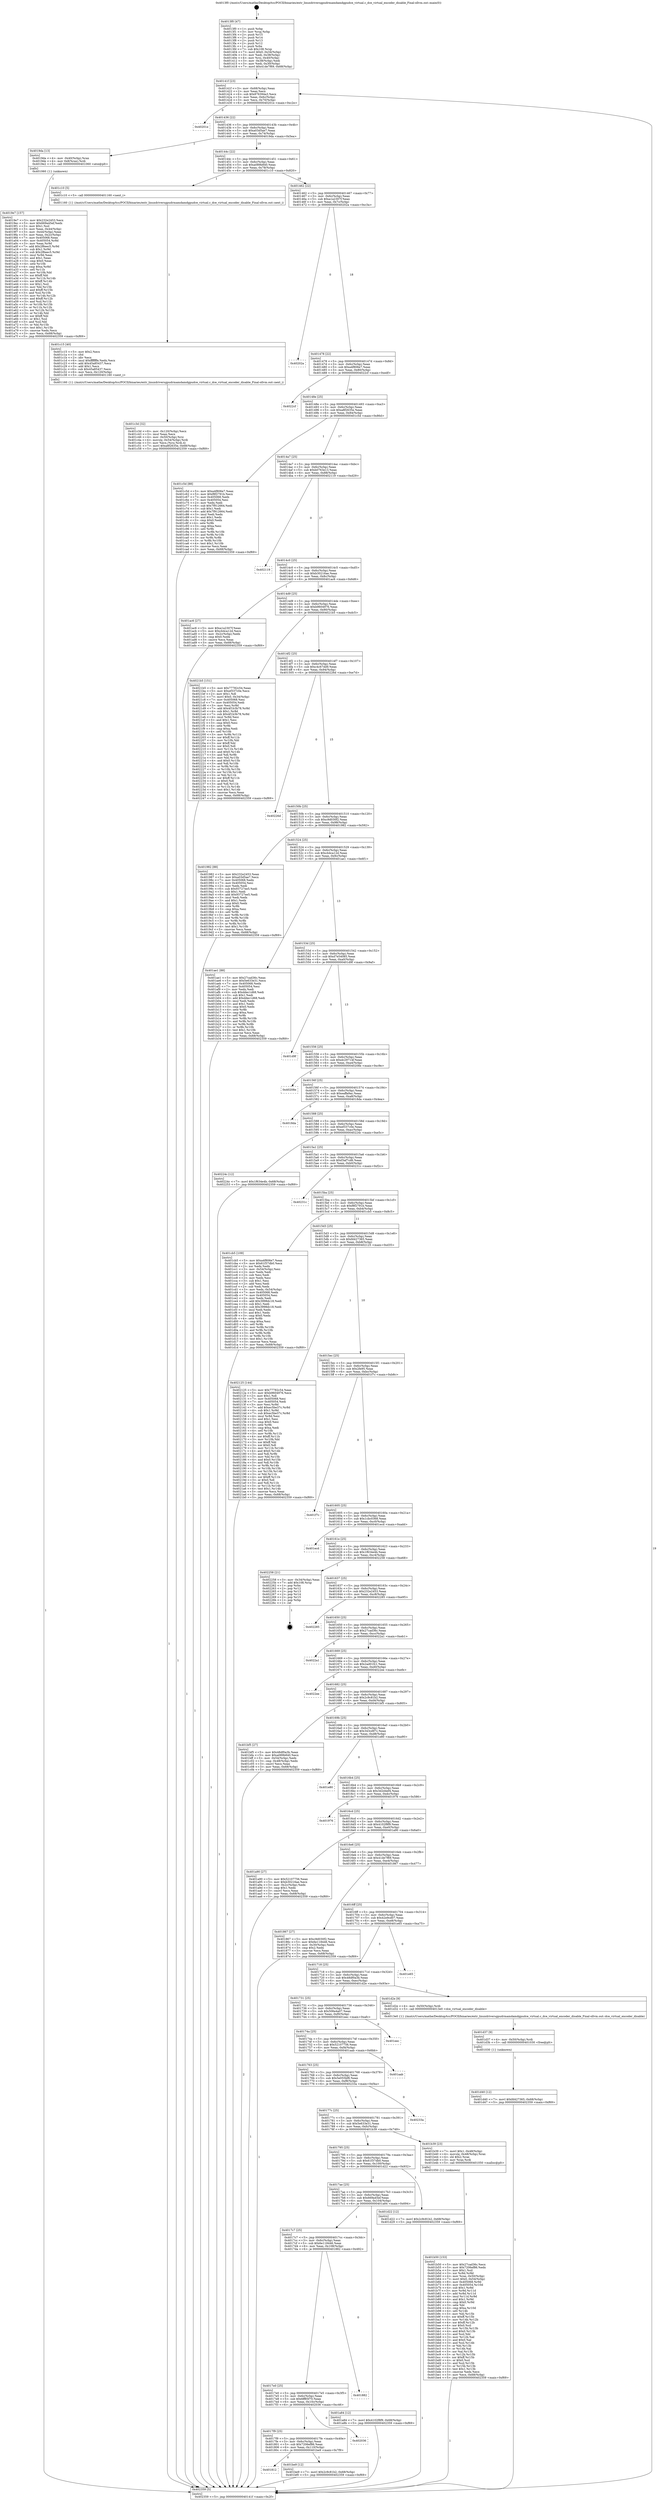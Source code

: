 digraph "0x4013f0" {
  label = "0x4013f0 (/mnt/c/Users/mathe/Desktop/tcc/POCII/binaries/extr_linuxdriversgpudrmamdamdgpudce_virtual.c_dce_virtual_encoder_disable_Final-ollvm.out::main(0))"
  labelloc = "t"
  node[shape=record]

  Entry [label="",width=0.3,height=0.3,shape=circle,fillcolor=black,style=filled]
  "0x40141f" [label="{
     0x40141f [23]\l
     | [instrs]\l
     &nbsp;&nbsp;0x40141f \<+3\>: mov -0x68(%rbp),%eax\l
     &nbsp;&nbsp;0x401422 \<+2\>: mov %eax,%ecx\l
     &nbsp;&nbsp;0x401424 \<+6\>: sub $0x876394a3,%ecx\l
     &nbsp;&nbsp;0x40142a \<+3\>: mov %eax,-0x6c(%rbp)\l
     &nbsp;&nbsp;0x40142d \<+3\>: mov %ecx,-0x70(%rbp)\l
     &nbsp;&nbsp;0x401430 \<+6\>: je 000000000040201e \<main+0xc2e\>\l
  }"]
  "0x40201e" [label="{
     0x40201e\l
  }", style=dashed]
  "0x401436" [label="{
     0x401436 [22]\l
     | [instrs]\l
     &nbsp;&nbsp;0x401436 \<+5\>: jmp 000000000040143b \<main+0x4b\>\l
     &nbsp;&nbsp;0x40143b \<+3\>: mov -0x6c(%rbp),%eax\l
     &nbsp;&nbsp;0x40143e \<+5\>: sub $0xa03d5ae7,%eax\l
     &nbsp;&nbsp;0x401443 \<+3\>: mov %eax,-0x74(%rbp)\l
     &nbsp;&nbsp;0x401446 \<+6\>: je 00000000004019da \<main+0x5ea\>\l
  }"]
  Exit [label="",width=0.3,height=0.3,shape=circle,fillcolor=black,style=filled,peripheries=2]
  "0x4019da" [label="{
     0x4019da [13]\l
     | [instrs]\l
     &nbsp;&nbsp;0x4019da \<+4\>: mov -0x40(%rbp),%rax\l
     &nbsp;&nbsp;0x4019de \<+4\>: mov 0x8(%rax),%rdi\l
     &nbsp;&nbsp;0x4019e2 \<+5\>: call 0000000000401060 \<atoi@plt\>\l
     | [calls]\l
     &nbsp;&nbsp;0x401060 \{1\} (unknown)\l
  }"]
  "0x40144c" [label="{
     0x40144c [22]\l
     | [instrs]\l
     &nbsp;&nbsp;0x40144c \<+5\>: jmp 0000000000401451 \<main+0x61\>\l
     &nbsp;&nbsp;0x401451 \<+3\>: mov -0x6c(%rbp),%eax\l
     &nbsp;&nbsp;0x401454 \<+5\>: sub $0xa089b840,%eax\l
     &nbsp;&nbsp;0x401459 \<+3\>: mov %eax,-0x78(%rbp)\l
     &nbsp;&nbsp;0x40145c \<+6\>: je 0000000000401c10 \<main+0x820\>\l
  }"]
  "0x401d40" [label="{
     0x401d40 [12]\l
     | [instrs]\l
     &nbsp;&nbsp;0x401d40 \<+7\>: movl $0xfd427365,-0x68(%rbp)\l
     &nbsp;&nbsp;0x401d47 \<+5\>: jmp 0000000000402359 \<main+0xf69\>\l
  }"]
  "0x401c10" [label="{
     0x401c10 [5]\l
     | [instrs]\l
     &nbsp;&nbsp;0x401c10 \<+5\>: call 0000000000401160 \<next_i\>\l
     | [calls]\l
     &nbsp;&nbsp;0x401160 \{1\} (/mnt/c/Users/mathe/Desktop/tcc/POCII/binaries/extr_linuxdriversgpudrmamdamdgpudce_virtual.c_dce_virtual_encoder_disable_Final-ollvm.out::next_i)\l
  }"]
  "0x401462" [label="{
     0x401462 [22]\l
     | [instrs]\l
     &nbsp;&nbsp;0x401462 \<+5\>: jmp 0000000000401467 \<main+0x77\>\l
     &nbsp;&nbsp;0x401467 \<+3\>: mov -0x6c(%rbp),%eax\l
     &nbsp;&nbsp;0x40146a \<+5\>: sub $0xa1a2307f,%eax\l
     &nbsp;&nbsp;0x40146f \<+3\>: mov %eax,-0x7c(%rbp)\l
     &nbsp;&nbsp;0x401472 \<+6\>: je 000000000040202a \<main+0xc3a\>\l
  }"]
  "0x401d37" [label="{
     0x401d37 [9]\l
     | [instrs]\l
     &nbsp;&nbsp;0x401d37 \<+4\>: mov -0x50(%rbp),%rdi\l
     &nbsp;&nbsp;0x401d3b \<+5\>: call 0000000000401030 \<free@plt\>\l
     | [calls]\l
     &nbsp;&nbsp;0x401030 \{1\} (unknown)\l
  }"]
  "0x40202a" [label="{
     0x40202a\l
  }", style=dashed]
  "0x401478" [label="{
     0x401478 [22]\l
     | [instrs]\l
     &nbsp;&nbsp;0x401478 \<+5\>: jmp 000000000040147d \<main+0x8d\>\l
     &nbsp;&nbsp;0x40147d \<+3\>: mov -0x6c(%rbp),%eax\l
     &nbsp;&nbsp;0x401480 \<+5\>: sub $0xa4f806e7,%eax\l
     &nbsp;&nbsp;0x401485 \<+3\>: mov %eax,-0x80(%rbp)\l
     &nbsp;&nbsp;0x401488 \<+6\>: je 00000000004022cf \<main+0xedf\>\l
  }"]
  "0x401c3d" [label="{
     0x401c3d [32]\l
     | [instrs]\l
     &nbsp;&nbsp;0x401c3d \<+6\>: mov -0x120(%rbp),%ecx\l
     &nbsp;&nbsp;0x401c43 \<+3\>: imul %eax,%ecx\l
     &nbsp;&nbsp;0x401c46 \<+4\>: mov -0x50(%rbp),%rsi\l
     &nbsp;&nbsp;0x401c4a \<+4\>: movslq -0x54(%rbp),%rdi\l
     &nbsp;&nbsp;0x401c4e \<+3\>: mov %ecx,(%rsi,%rdi,4)\l
     &nbsp;&nbsp;0x401c51 \<+7\>: movl $0xa8f2635e,-0x68(%rbp)\l
     &nbsp;&nbsp;0x401c58 \<+5\>: jmp 0000000000402359 \<main+0xf69\>\l
  }"]
  "0x4022cf" [label="{
     0x4022cf\l
  }", style=dashed]
  "0x40148e" [label="{
     0x40148e [25]\l
     | [instrs]\l
     &nbsp;&nbsp;0x40148e \<+5\>: jmp 0000000000401493 \<main+0xa3\>\l
     &nbsp;&nbsp;0x401493 \<+3\>: mov -0x6c(%rbp),%eax\l
     &nbsp;&nbsp;0x401496 \<+5\>: sub $0xa8f2635e,%eax\l
     &nbsp;&nbsp;0x40149b \<+6\>: mov %eax,-0x84(%rbp)\l
     &nbsp;&nbsp;0x4014a1 \<+6\>: je 0000000000401c5d \<main+0x86d\>\l
  }"]
  "0x401c15" [label="{
     0x401c15 [40]\l
     | [instrs]\l
     &nbsp;&nbsp;0x401c15 \<+5\>: mov $0x2,%ecx\l
     &nbsp;&nbsp;0x401c1a \<+1\>: cltd\l
     &nbsp;&nbsp;0x401c1b \<+2\>: idiv %ecx\l
     &nbsp;&nbsp;0x401c1d \<+6\>: imul $0xfffffffe,%edx,%ecx\l
     &nbsp;&nbsp;0x401c23 \<+6\>: add $0x45a85437,%ecx\l
     &nbsp;&nbsp;0x401c29 \<+3\>: add $0x1,%ecx\l
     &nbsp;&nbsp;0x401c2c \<+6\>: sub $0x45a85437,%ecx\l
     &nbsp;&nbsp;0x401c32 \<+6\>: mov %ecx,-0x120(%rbp)\l
     &nbsp;&nbsp;0x401c38 \<+5\>: call 0000000000401160 \<next_i\>\l
     | [calls]\l
     &nbsp;&nbsp;0x401160 \{1\} (/mnt/c/Users/mathe/Desktop/tcc/POCII/binaries/extr_linuxdriversgpudrmamdamdgpudce_virtual.c_dce_virtual_encoder_disable_Final-ollvm.out::next_i)\l
  }"]
  "0x401c5d" [label="{
     0x401c5d [88]\l
     | [instrs]\l
     &nbsp;&nbsp;0x401c5d \<+5\>: mov $0xa4f806e7,%eax\l
     &nbsp;&nbsp;0x401c62 \<+5\>: mov $0xf8f2791b,%ecx\l
     &nbsp;&nbsp;0x401c67 \<+7\>: mov 0x405068,%edx\l
     &nbsp;&nbsp;0x401c6e \<+7\>: mov 0x405054,%esi\l
     &nbsp;&nbsp;0x401c75 \<+2\>: mov %edx,%edi\l
     &nbsp;&nbsp;0x401c77 \<+6\>: sub $0x7f912664,%edi\l
     &nbsp;&nbsp;0x401c7d \<+3\>: sub $0x1,%edi\l
     &nbsp;&nbsp;0x401c80 \<+6\>: add $0x7f912664,%edi\l
     &nbsp;&nbsp;0x401c86 \<+3\>: imul %edi,%edx\l
     &nbsp;&nbsp;0x401c89 \<+3\>: and $0x1,%edx\l
     &nbsp;&nbsp;0x401c8c \<+3\>: cmp $0x0,%edx\l
     &nbsp;&nbsp;0x401c8f \<+4\>: sete %r8b\l
     &nbsp;&nbsp;0x401c93 \<+3\>: cmp $0xa,%esi\l
     &nbsp;&nbsp;0x401c96 \<+4\>: setl %r9b\l
     &nbsp;&nbsp;0x401c9a \<+3\>: mov %r8b,%r10b\l
     &nbsp;&nbsp;0x401c9d \<+3\>: and %r9b,%r10b\l
     &nbsp;&nbsp;0x401ca0 \<+3\>: xor %r9b,%r8b\l
     &nbsp;&nbsp;0x401ca3 \<+3\>: or %r8b,%r10b\l
     &nbsp;&nbsp;0x401ca6 \<+4\>: test $0x1,%r10b\l
     &nbsp;&nbsp;0x401caa \<+3\>: cmovne %ecx,%eax\l
     &nbsp;&nbsp;0x401cad \<+3\>: mov %eax,-0x68(%rbp)\l
     &nbsp;&nbsp;0x401cb0 \<+5\>: jmp 0000000000402359 \<main+0xf69\>\l
  }"]
  "0x4014a7" [label="{
     0x4014a7 [25]\l
     | [instrs]\l
     &nbsp;&nbsp;0x4014a7 \<+5\>: jmp 00000000004014ac \<main+0xbc\>\l
     &nbsp;&nbsp;0x4014ac \<+3\>: mov -0x6c(%rbp),%eax\l
     &nbsp;&nbsp;0x4014af \<+5\>: sub $0xb0763e13,%eax\l
     &nbsp;&nbsp;0x4014b4 \<+6\>: mov %eax,-0x88(%rbp)\l
     &nbsp;&nbsp;0x4014ba \<+6\>: je 0000000000402119 \<main+0xd29\>\l
  }"]
  "0x401812" [label="{
     0x401812\l
  }", style=dashed]
  "0x402119" [label="{
     0x402119\l
  }", style=dashed]
  "0x4014c0" [label="{
     0x4014c0 [25]\l
     | [instrs]\l
     &nbsp;&nbsp;0x4014c0 \<+5\>: jmp 00000000004014c5 \<main+0xd5\>\l
     &nbsp;&nbsp;0x4014c5 \<+3\>: mov -0x6c(%rbp),%eax\l
     &nbsp;&nbsp;0x4014c8 \<+5\>: sub $0xb30216ae,%eax\l
     &nbsp;&nbsp;0x4014cd \<+6\>: mov %eax,-0x8c(%rbp)\l
     &nbsp;&nbsp;0x4014d3 \<+6\>: je 0000000000401ac6 \<main+0x6d6\>\l
  }"]
  "0x401be9" [label="{
     0x401be9 [12]\l
     | [instrs]\l
     &nbsp;&nbsp;0x401be9 \<+7\>: movl $0x2c9c81b2,-0x68(%rbp)\l
     &nbsp;&nbsp;0x401bf0 \<+5\>: jmp 0000000000402359 \<main+0xf69\>\l
  }"]
  "0x401ac6" [label="{
     0x401ac6 [27]\l
     | [instrs]\l
     &nbsp;&nbsp;0x401ac6 \<+5\>: mov $0xa1a2307f,%eax\l
     &nbsp;&nbsp;0x401acb \<+5\>: mov $0xcb4ca12d,%ecx\l
     &nbsp;&nbsp;0x401ad0 \<+3\>: mov -0x2c(%rbp),%edx\l
     &nbsp;&nbsp;0x401ad3 \<+3\>: cmp $0x0,%edx\l
     &nbsp;&nbsp;0x401ad6 \<+3\>: cmove %ecx,%eax\l
     &nbsp;&nbsp;0x401ad9 \<+3\>: mov %eax,-0x68(%rbp)\l
     &nbsp;&nbsp;0x401adc \<+5\>: jmp 0000000000402359 \<main+0xf69\>\l
  }"]
  "0x4014d9" [label="{
     0x4014d9 [25]\l
     | [instrs]\l
     &nbsp;&nbsp;0x4014d9 \<+5\>: jmp 00000000004014de \<main+0xee\>\l
     &nbsp;&nbsp;0x4014de \<+3\>: mov -0x6c(%rbp),%eax\l
     &nbsp;&nbsp;0x4014e1 \<+5\>: sub $0xb9604976,%eax\l
     &nbsp;&nbsp;0x4014e6 \<+6\>: mov %eax,-0x90(%rbp)\l
     &nbsp;&nbsp;0x4014ec \<+6\>: je 00000000004021b5 \<main+0xdc5\>\l
  }"]
  "0x4017f9" [label="{
     0x4017f9 [25]\l
     | [instrs]\l
     &nbsp;&nbsp;0x4017f9 \<+5\>: jmp 00000000004017fe \<main+0x40e\>\l
     &nbsp;&nbsp;0x4017fe \<+3\>: mov -0x6c(%rbp),%eax\l
     &nbsp;&nbsp;0x401801 \<+5\>: sub $0x7206ef86,%eax\l
     &nbsp;&nbsp;0x401806 \<+6\>: mov %eax,-0x110(%rbp)\l
     &nbsp;&nbsp;0x40180c \<+6\>: je 0000000000401be9 \<main+0x7f9\>\l
  }"]
  "0x4021b5" [label="{
     0x4021b5 [151]\l
     | [instrs]\l
     &nbsp;&nbsp;0x4021b5 \<+5\>: mov $0x77782c54,%eax\l
     &nbsp;&nbsp;0x4021ba \<+5\>: mov $0xef337c0e,%ecx\l
     &nbsp;&nbsp;0x4021bf \<+2\>: mov $0x1,%dl\l
     &nbsp;&nbsp;0x4021c1 \<+7\>: movl $0x0,-0x34(%rbp)\l
     &nbsp;&nbsp;0x4021c8 \<+7\>: mov 0x405068,%esi\l
     &nbsp;&nbsp;0x4021cf \<+7\>: mov 0x405054,%edi\l
     &nbsp;&nbsp;0x4021d6 \<+3\>: mov %esi,%r8d\l
     &nbsp;&nbsp;0x4021d9 \<+7\>: add $0x4f1b3b78,%r8d\l
     &nbsp;&nbsp;0x4021e0 \<+4\>: sub $0x1,%r8d\l
     &nbsp;&nbsp;0x4021e4 \<+7\>: sub $0x4f1b3b78,%r8d\l
     &nbsp;&nbsp;0x4021eb \<+4\>: imul %r8d,%esi\l
     &nbsp;&nbsp;0x4021ef \<+3\>: and $0x1,%esi\l
     &nbsp;&nbsp;0x4021f2 \<+3\>: cmp $0x0,%esi\l
     &nbsp;&nbsp;0x4021f5 \<+4\>: sete %r9b\l
     &nbsp;&nbsp;0x4021f9 \<+3\>: cmp $0xa,%edi\l
     &nbsp;&nbsp;0x4021fc \<+4\>: setl %r10b\l
     &nbsp;&nbsp;0x402200 \<+3\>: mov %r9b,%r11b\l
     &nbsp;&nbsp;0x402203 \<+4\>: xor $0xff,%r11b\l
     &nbsp;&nbsp;0x402207 \<+3\>: mov %r10b,%bl\l
     &nbsp;&nbsp;0x40220a \<+3\>: xor $0xff,%bl\l
     &nbsp;&nbsp;0x40220d \<+3\>: xor $0x0,%dl\l
     &nbsp;&nbsp;0x402210 \<+3\>: mov %r11b,%r14b\l
     &nbsp;&nbsp;0x402213 \<+4\>: and $0x0,%r14b\l
     &nbsp;&nbsp;0x402217 \<+3\>: and %dl,%r9b\l
     &nbsp;&nbsp;0x40221a \<+3\>: mov %bl,%r15b\l
     &nbsp;&nbsp;0x40221d \<+4\>: and $0x0,%r15b\l
     &nbsp;&nbsp;0x402221 \<+3\>: and %dl,%r10b\l
     &nbsp;&nbsp;0x402224 \<+3\>: or %r9b,%r14b\l
     &nbsp;&nbsp;0x402227 \<+3\>: or %r10b,%r15b\l
     &nbsp;&nbsp;0x40222a \<+3\>: xor %r15b,%r14b\l
     &nbsp;&nbsp;0x40222d \<+3\>: or %bl,%r11b\l
     &nbsp;&nbsp;0x402230 \<+4\>: xor $0xff,%r11b\l
     &nbsp;&nbsp;0x402234 \<+3\>: or $0x0,%dl\l
     &nbsp;&nbsp;0x402237 \<+3\>: and %dl,%r11b\l
     &nbsp;&nbsp;0x40223a \<+3\>: or %r11b,%r14b\l
     &nbsp;&nbsp;0x40223d \<+4\>: test $0x1,%r14b\l
     &nbsp;&nbsp;0x402241 \<+3\>: cmovne %ecx,%eax\l
     &nbsp;&nbsp;0x402244 \<+3\>: mov %eax,-0x68(%rbp)\l
     &nbsp;&nbsp;0x402247 \<+5\>: jmp 0000000000402359 \<main+0xf69\>\l
  }"]
  "0x4014f2" [label="{
     0x4014f2 [25]\l
     | [instrs]\l
     &nbsp;&nbsp;0x4014f2 \<+5\>: jmp 00000000004014f7 \<main+0x107\>\l
     &nbsp;&nbsp;0x4014f7 \<+3\>: mov -0x6c(%rbp),%eax\l
     &nbsp;&nbsp;0x4014fa \<+5\>: sub $0xc4c67dd9,%eax\l
     &nbsp;&nbsp;0x4014ff \<+6\>: mov %eax,-0x94(%rbp)\l
     &nbsp;&nbsp;0x401505 \<+6\>: je 000000000040226d \<main+0xe7d\>\l
  }"]
  "0x402036" [label="{
     0x402036\l
  }", style=dashed]
  "0x40226d" [label="{
     0x40226d\l
  }", style=dashed]
  "0x40150b" [label="{
     0x40150b [25]\l
     | [instrs]\l
     &nbsp;&nbsp;0x40150b \<+5\>: jmp 0000000000401510 \<main+0x120\>\l
     &nbsp;&nbsp;0x401510 \<+3\>: mov -0x6c(%rbp),%eax\l
     &nbsp;&nbsp;0x401513 \<+5\>: sub $0xc9d030f2,%eax\l
     &nbsp;&nbsp;0x401518 \<+6\>: mov %eax,-0x98(%rbp)\l
     &nbsp;&nbsp;0x40151e \<+6\>: je 0000000000401982 \<main+0x592\>\l
  }"]
  "0x4017e0" [label="{
     0x4017e0 [25]\l
     | [instrs]\l
     &nbsp;&nbsp;0x4017e0 \<+5\>: jmp 00000000004017e5 \<main+0x3f5\>\l
     &nbsp;&nbsp;0x4017e5 \<+3\>: mov -0x6c(%rbp),%eax\l
     &nbsp;&nbsp;0x4017e8 \<+5\>: sub $0x6ff85f70,%eax\l
     &nbsp;&nbsp;0x4017ed \<+6\>: mov %eax,-0x10c(%rbp)\l
     &nbsp;&nbsp;0x4017f3 \<+6\>: je 0000000000402036 \<main+0xc46\>\l
  }"]
  "0x401982" [label="{
     0x401982 [88]\l
     | [instrs]\l
     &nbsp;&nbsp;0x401982 \<+5\>: mov $0x232e2453,%eax\l
     &nbsp;&nbsp;0x401987 \<+5\>: mov $0xa03d5ae7,%ecx\l
     &nbsp;&nbsp;0x40198c \<+7\>: mov 0x405068,%edx\l
     &nbsp;&nbsp;0x401993 \<+7\>: mov 0x405054,%esi\l
     &nbsp;&nbsp;0x40199a \<+2\>: mov %edx,%edi\l
     &nbsp;&nbsp;0x40199c \<+6\>: sub $0x93727ee5,%edi\l
     &nbsp;&nbsp;0x4019a2 \<+3\>: sub $0x1,%edi\l
     &nbsp;&nbsp;0x4019a5 \<+6\>: add $0x93727ee5,%edi\l
     &nbsp;&nbsp;0x4019ab \<+3\>: imul %edi,%edx\l
     &nbsp;&nbsp;0x4019ae \<+3\>: and $0x1,%edx\l
     &nbsp;&nbsp;0x4019b1 \<+3\>: cmp $0x0,%edx\l
     &nbsp;&nbsp;0x4019b4 \<+4\>: sete %r8b\l
     &nbsp;&nbsp;0x4019b8 \<+3\>: cmp $0xa,%esi\l
     &nbsp;&nbsp;0x4019bb \<+4\>: setl %r9b\l
     &nbsp;&nbsp;0x4019bf \<+3\>: mov %r8b,%r10b\l
     &nbsp;&nbsp;0x4019c2 \<+3\>: and %r9b,%r10b\l
     &nbsp;&nbsp;0x4019c5 \<+3\>: xor %r9b,%r8b\l
     &nbsp;&nbsp;0x4019c8 \<+3\>: or %r8b,%r10b\l
     &nbsp;&nbsp;0x4019cb \<+4\>: test $0x1,%r10b\l
     &nbsp;&nbsp;0x4019cf \<+3\>: cmovne %ecx,%eax\l
     &nbsp;&nbsp;0x4019d2 \<+3\>: mov %eax,-0x68(%rbp)\l
     &nbsp;&nbsp;0x4019d5 \<+5\>: jmp 0000000000402359 \<main+0xf69\>\l
  }"]
  "0x401524" [label="{
     0x401524 [25]\l
     | [instrs]\l
     &nbsp;&nbsp;0x401524 \<+5\>: jmp 0000000000401529 \<main+0x139\>\l
     &nbsp;&nbsp;0x401529 \<+3\>: mov -0x6c(%rbp),%eax\l
     &nbsp;&nbsp;0x40152c \<+5\>: sub $0xcb4ca12d,%eax\l
     &nbsp;&nbsp;0x401531 \<+6\>: mov %eax,-0x9c(%rbp)\l
     &nbsp;&nbsp;0x401537 \<+6\>: je 0000000000401ae1 \<main+0x6f1\>\l
  }"]
  "0x401882" [label="{
     0x401882\l
  }", style=dashed]
  "0x401ae1" [label="{
     0x401ae1 [88]\l
     | [instrs]\l
     &nbsp;&nbsp;0x401ae1 \<+5\>: mov $0x27cad36c,%eax\l
     &nbsp;&nbsp;0x401ae6 \<+5\>: mov $0x5e633e31,%ecx\l
     &nbsp;&nbsp;0x401aeb \<+7\>: mov 0x405068,%edx\l
     &nbsp;&nbsp;0x401af2 \<+7\>: mov 0x405054,%esi\l
     &nbsp;&nbsp;0x401af9 \<+2\>: mov %edx,%edi\l
     &nbsp;&nbsp;0x401afb \<+6\>: sub $0xddec1d68,%edi\l
     &nbsp;&nbsp;0x401b01 \<+3\>: sub $0x1,%edi\l
     &nbsp;&nbsp;0x401b04 \<+6\>: add $0xddec1d68,%edi\l
     &nbsp;&nbsp;0x401b0a \<+3\>: imul %edi,%edx\l
     &nbsp;&nbsp;0x401b0d \<+3\>: and $0x1,%edx\l
     &nbsp;&nbsp;0x401b10 \<+3\>: cmp $0x0,%edx\l
     &nbsp;&nbsp;0x401b13 \<+4\>: sete %r8b\l
     &nbsp;&nbsp;0x401b17 \<+3\>: cmp $0xa,%esi\l
     &nbsp;&nbsp;0x401b1a \<+4\>: setl %r9b\l
     &nbsp;&nbsp;0x401b1e \<+3\>: mov %r8b,%r10b\l
     &nbsp;&nbsp;0x401b21 \<+3\>: and %r9b,%r10b\l
     &nbsp;&nbsp;0x401b24 \<+3\>: xor %r9b,%r8b\l
     &nbsp;&nbsp;0x401b27 \<+3\>: or %r8b,%r10b\l
     &nbsp;&nbsp;0x401b2a \<+4\>: test $0x1,%r10b\l
     &nbsp;&nbsp;0x401b2e \<+3\>: cmovne %ecx,%eax\l
     &nbsp;&nbsp;0x401b31 \<+3\>: mov %eax,-0x68(%rbp)\l
     &nbsp;&nbsp;0x401b34 \<+5\>: jmp 0000000000402359 \<main+0xf69\>\l
  }"]
  "0x40153d" [label="{
     0x40153d [25]\l
     | [instrs]\l
     &nbsp;&nbsp;0x40153d \<+5\>: jmp 0000000000401542 \<main+0x152\>\l
     &nbsp;&nbsp;0x401542 \<+3\>: mov -0x6c(%rbp),%eax\l
     &nbsp;&nbsp;0x401545 \<+5\>: sub $0xd7e54085,%eax\l
     &nbsp;&nbsp;0x40154a \<+6\>: mov %eax,-0xa0(%rbp)\l
     &nbsp;&nbsp;0x401550 \<+6\>: je 0000000000401d9f \<main+0x9af\>\l
  }"]
  "0x401b50" [label="{
     0x401b50 [153]\l
     | [instrs]\l
     &nbsp;&nbsp;0x401b50 \<+5\>: mov $0x27cad36c,%ecx\l
     &nbsp;&nbsp;0x401b55 \<+5\>: mov $0x7206ef86,%edx\l
     &nbsp;&nbsp;0x401b5a \<+3\>: mov $0x1,%sil\l
     &nbsp;&nbsp;0x401b5d \<+3\>: xor %r8d,%r8d\l
     &nbsp;&nbsp;0x401b60 \<+4\>: mov %rax,-0x50(%rbp)\l
     &nbsp;&nbsp;0x401b64 \<+7\>: movl $0x0,-0x54(%rbp)\l
     &nbsp;&nbsp;0x401b6b \<+8\>: mov 0x405068,%r9d\l
     &nbsp;&nbsp;0x401b73 \<+8\>: mov 0x405054,%r10d\l
     &nbsp;&nbsp;0x401b7b \<+4\>: sub $0x1,%r8d\l
     &nbsp;&nbsp;0x401b7f \<+3\>: mov %r9d,%r11d\l
     &nbsp;&nbsp;0x401b82 \<+3\>: add %r8d,%r11d\l
     &nbsp;&nbsp;0x401b85 \<+4\>: imul %r11d,%r9d\l
     &nbsp;&nbsp;0x401b89 \<+4\>: and $0x1,%r9d\l
     &nbsp;&nbsp;0x401b8d \<+4\>: cmp $0x0,%r9d\l
     &nbsp;&nbsp;0x401b91 \<+3\>: sete %bl\l
     &nbsp;&nbsp;0x401b94 \<+4\>: cmp $0xa,%r10d\l
     &nbsp;&nbsp;0x401b98 \<+4\>: setl %r14b\l
     &nbsp;&nbsp;0x401b9c \<+3\>: mov %bl,%r15b\l
     &nbsp;&nbsp;0x401b9f \<+4\>: xor $0xff,%r15b\l
     &nbsp;&nbsp;0x401ba3 \<+3\>: mov %r14b,%r12b\l
     &nbsp;&nbsp;0x401ba6 \<+4\>: xor $0xff,%r12b\l
     &nbsp;&nbsp;0x401baa \<+4\>: xor $0x0,%sil\l
     &nbsp;&nbsp;0x401bae \<+3\>: mov %r15b,%r13b\l
     &nbsp;&nbsp;0x401bb1 \<+4\>: and $0x0,%r13b\l
     &nbsp;&nbsp;0x401bb5 \<+3\>: and %sil,%bl\l
     &nbsp;&nbsp;0x401bb8 \<+3\>: mov %r12b,%al\l
     &nbsp;&nbsp;0x401bbb \<+2\>: and $0x0,%al\l
     &nbsp;&nbsp;0x401bbd \<+3\>: and %sil,%r14b\l
     &nbsp;&nbsp;0x401bc0 \<+3\>: or %bl,%r13b\l
     &nbsp;&nbsp;0x401bc3 \<+3\>: or %r14b,%al\l
     &nbsp;&nbsp;0x401bc6 \<+3\>: xor %al,%r13b\l
     &nbsp;&nbsp;0x401bc9 \<+3\>: or %r12b,%r15b\l
     &nbsp;&nbsp;0x401bcc \<+4\>: xor $0xff,%r15b\l
     &nbsp;&nbsp;0x401bd0 \<+4\>: or $0x0,%sil\l
     &nbsp;&nbsp;0x401bd4 \<+3\>: and %sil,%r15b\l
     &nbsp;&nbsp;0x401bd7 \<+3\>: or %r15b,%r13b\l
     &nbsp;&nbsp;0x401bda \<+4\>: test $0x1,%r13b\l
     &nbsp;&nbsp;0x401bde \<+3\>: cmovne %edx,%ecx\l
     &nbsp;&nbsp;0x401be1 \<+3\>: mov %ecx,-0x68(%rbp)\l
     &nbsp;&nbsp;0x401be4 \<+5\>: jmp 0000000000402359 \<main+0xf69\>\l
  }"]
  "0x401d9f" [label="{
     0x401d9f\l
  }", style=dashed]
  "0x401556" [label="{
     0x401556 [25]\l
     | [instrs]\l
     &nbsp;&nbsp;0x401556 \<+5\>: jmp 000000000040155b \<main+0x16b\>\l
     &nbsp;&nbsp;0x40155b \<+3\>: mov -0x6c(%rbp),%eax\l
     &nbsp;&nbsp;0x40155e \<+5\>: sub $0xdc29714f,%eax\l
     &nbsp;&nbsp;0x401563 \<+6\>: mov %eax,-0xa4(%rbp)\l
     &nbsp;&nbsp;0x401569 \<+6\>: je 000000000040208e \<main+0xc9e\>\l
  }"]
  "0x4017c7" [label="{
     0x4017c7 [25]\l
     | [instrs]\l
     &nbsp;&nbsp;0x4017c7 \<+5\>: jmp 00000000004017cc \<main+0x3dc\>\l
     &nbsp;&nbsp;0x4017cc \<+3\>: mov -0x6c(%rbp),%eax\l
     &nbsp;&nbsp;0x4017cf \<+5\>: sub $0x6e118446,%eax\l
     &nbsp;&nbsp;0x4017d4 \<+6\>: mov %eax,-0x108(%rbp)\l
     &nbsp;&nbsp;0x4017da \<+6\>: je 0000000000401882 \<main+0x492\>\l
  }"]
  "0x40208e" [label="{
     0x40208e\l
  }", style=dashed]
  "0x40156f" [label="{
     0x40156f [25]\l
     | [instrs]\l
     &nbsp;&nbsp;0x40156f \<+5\>: jmp 0000000000401574 \<main+0x184\>\l
     &nbsp;&nbsp;0x401574 \<+3\>: mov -0x6c(%rbp),%eax\l
     &nbsp;&nbsp;0x401577 \<+5\>: sub $0xeaffa9ac,%eax\l
     &nbsp;&nbsp;0x40157c \<+6\>: mov %eax,-0xa8(%rbp)\l
     &nbsp;&nbsp;0x401582 \<+6\>: je 00000000004018da \<main+0x4ea\>\l
  }"]
  "0x401a84" [label="{
     0x401a84 [12]\l
     | [instrs]\l
     &nbsp;&nbsp;0x401a84 \<+7\>: movl $0x4102f8f9,-0x68(%rbp)\l
     &nbsp;&nbsp;0x401a8b \<+5\>: jmp 0000000000402359 \<main+0xf69\>\l
  }"]
  "0x4018da" [label="{
     0x4018da\l
  }", style=dashed]
  "0x401588" [label="{
     0x401588 [25]\l
     | [instrs]\l
     &nbsp;&nbsp;0x401588 \<+5\>: jmp 000000000040158d \<main+0x19d\>\l
     &nbsp;&nbsp;0x40158d \<+3\>: mov -0x6c(%rbp),%eax\l
     &nbsp;&nbsp;0x401590 \<+5\>: sub $0xef337c0e,%eax\l
     &nbsp;&nbsp;0x401595 \<+6\>: mov %eax,-0xac(%rbp)\l
     &nbsp;&nbsp;0x40159b \<+6\>: je 000000000040224c \<main+0xe5c\>\l
  }"]
  "0x4017ae" [label="{
     0x4017ae [25]\l
     | [instrs]\l
     &nbsp;&nbsp;0x4017ae \<+5\>: jmp 00000000004017b3 \<main+0x3c3\>\l
     &nbsp;&nbsp;0x4017b3 \<+3\>: mov -0x6c(%rbp),%eax\l
     &nbsp;&nbsp;0x4017b6 \<+5\>: sub $0x669a45ef,%eax\l
     &nbsp;&nbsp;0x4017bb \<+6\>: mov %eax,-0x104(%rbp)\l
     &nbsp;&nbsp;0x4017c1 \<+6\>: je 0000000000401a84 \<main+0x694\>\l
  }"]
  "0x40224c" [label="{
     0x40224c [12]\l
     | [instrs]\l
     &nbsp;&nbsp;0x40224c \<+7\>: movl $0x1f634e4b,-0x68(%rbp)\l
     &nbsp;&nbsp;0x402253 \<+5\>: jmp 0000000000402359 \<main+0xf69\>\l
  }"]
  "0x4015a1" [label="{
     0x4015a1 [25]\l
     | [instrs]\l
     &nbsp;&nbsp;0x4015a1 \<+5\>: jmp 00000000004015a6 \<main+0x1b6\>\l
     &nbsp;&nbsp;0x4015a6 \<+3\>: mov -0x6c(%rbp),%eax\l
     &nbsp;&nbsp;0x4015a9 \<+5\>: sub $0xf3af7cd6,%eax\l
     &nbsp;&nbsp;0x4015ae \<+6\>: mov %eax,-0xb0(%rbp)\l
     &nbsp;&nbsp;0x4015b4 \<+6\>: je 000000000040231c \<main+0xf2c\>\l
  }"]
  "0x401d22" [label="{
     0x401d22 [12]\l
     | [instrs]\l
     &nbsp;&nbsp;0x401d22 \<+7\>: movl $0x2c9c81b2,-0x68(%rbp)\l
     &nbsp;&nbsp;0x401d29 \<+5\>: jmp 0000000000402359 \<main+0xf69\>\l
  }"]
  "0x40231c" [label="{
     0x40231c\l
  }", style=dashed]
  "0x4015ba" [label="{
     0x4015ba [25]\l
     | [instrs]\l
     &nbsp;&nbsp;0x4015ba \<+5\>: jmp 00000000004015bf \<main+0x1cf\>\l
     &nbsp;&nbsp;0x4015bf \<+3\>: mov -0x6c(%rbp),%eax\l
     &nbsp;&nbsp;0x4015c2 \<+5\>: sub $0xf8f2791b,%eax\l
     &nbsp;&nbsp;0x4015c7 \<+6\>: mov %eax,-0xb4(%rbp)\l
     &nbsp;&nbsp;0x4015cd \<+6\>: je 0000000000401cb5 \<main+0x8c5\>\l
  }"]
  "0x401795" [label="{
     0x401795 [25]\l
     | [instrs]\l
     &nbsp;&nbsp;0x401795 \<+5\>: jmp 000000000040179a \<main+0x3aa\>\l
     &nbsp;&nbsp;0x40179a \<+3\>: mov -0x6c(%rbp),%eax\l
     &nbsp;&nbsp;0x40179d \<+5\>: sub $0x61f37db0,%eax\l
     &nbsp;&nbsp;0x4017a2 \<+6\>: mov %eax,-0x100(%rbp)\l
     &nbsp;&nbsp;0x4017a8 \<+6\>: je 0000000000401d22 \<main+0x932\>\l
  }"]
  "0x401cb5" [label="{
     0x401cb5 [109]\l
     | [instrs]\l
     &nbsp;&nbsp;0x401cb5 \<+5\>: mov $0xa4f806e7,%eax\l
     &nbsp;&nbsp;0x401cba \<+5\>: mov $0x61f37db0,%ecx\l
     &nbsp;&nbsp;0x401cbf \<+2\>: xor %edx,%edx\l
     &nbsp;&nbsp;0x401cc1 \<+3\>: mov -0x54(%rbp),%esi\l
     &nbsp;&nbsp;0x401cc4 \<+2\>: mov %edx,%edi\l
     &nbsp;&nbsp;0x401cc6 \<+2\>: sub %esi,%edi\l
     &nbsp;&nbsp;0x401cc8 \<+2\>: mov %edx,%esi\l
     &nbsp;&nbsp;0x401cca \<+3\>: sub $0x1,%esi\l
     &nbsp;&nbsp;0x401ccd \<+2\>: add %esi,%edi\l
     &nbsp;&nbsp;0x401ccf \<+2\>: sub %edi,%edx\l
     &nbsp;&nbsp;0x401cd1 \<+3\>: mov %edx,-0x54(%rbp)\l
     &nbsp;&nbsp;0x401cd4 \<+7\>: mov 0x405068,%edx\l
     &nbsp;&nbsp;0x401cdb \<+7\>: mov 0x405054,%esi\l
     &nbsp;&nbsp;0x401ce2 \<+2\>: mov %edx,%edi\l
     &nbsp;&nbsp;0x401ce4 \<+6\>: add $0x3998dc18,%edi\l
     &nbsp;&nbsp;0x401cea \<+3\>: sub $0x1,%edi\l
     &nbsp;&nbsp;0x401ced \<+6\>: sub $0x3998dc18,%edi\l
     &nbsp;&nbsp;0x401cf3 \<+3\>: imul %edi,%edx\l
     &nbsp;&nbsp;0x401cf6 \<+3\>: and $0x1,%edx\l
     &nbsp;&nbsp;0x401cf9 \<+3\>: cmp $0x0,%edx\l
     &nbsp;&nbsp;0x401cfc \<+4\>: sete %r8b\l
     &nbsp;&nbsp;0x401d00 \<+3\>: cmp $0xa,%esi\l
     &nbsp;&nbsp;0x401d03 \<+4\>: setl %r9b\l
     &nbsp;&nbsp;0x401d07 \<+3\>: mov %r8b,%r10b\l
     &nbsp;&nbsp;0x401d0a \<+3\>: and %r9b,%r10b\l
     &nbsp;&nbsp;0x401d0d \<+3\>: xor %r9b,%r8b\l
     &nbsp;&nbsp;0x401d10 \<+3\>: or %r8b,%r10b\l
     &nbsp;&nbsp;0x401d13 \<+4\>: test $0x1,%r10b\l
     &nbsp;&nbsp;0x401d17 \<+3\>: cmovne %ecx,%eax\l
     &nbsp;&nbsp;0x401d1a \<+3\>: mov %eax,-0x68(%rbp)\l
     &nbsp;&nbsp;0x401d1d \<+5\>: jmp 0000000000402359 \<main+0xf69\>\l
  }"]
  "0x4015d3" [label="{
     0x4015d3 [25]\l
     | [instrs]\l
     &nbsp;&nbsp;0x4015d3 \<+5\>: jmp 00000000004015d8 \<main+0x1e8\>\l
     &nbsp;&nbsp;0x4015d8 \<+3\>: mov -0x6c(%rbp),%eax\l
     &nbsp;&nbsp;0x4015db \<+5\>: sub $0xfd427365,%eax\l
     &nbsp;&nbsp;0x4015e0 \<+6\>: mov %eax,-0xb8(%rbp)\l
     &nbsp;&nbsp;0x4015e6 \<+6\>: je 0000000000402125 \<main+0xd35\>\l
  }"]
  "0x401b39" [label="{
     0x401b39 [23]\l
     | [instrs]\l
     &nbsp;&nbsp;0x401b39 \<+7\>: movl $0x1,-0x48(%rbp)\l
     &nbsp;&nbsp;0x401b40 \<+4\>: movslq -0x48(%rbp),%rax\l
     &nbsp;&nbsp;0x401b44 \<+4\>: shl $0x2,%rax\l
     &nbsp;&nbsp;0x401b48 \<+3\>: mov %rax,%rdi\l
     &nbsp;&nbsp;0x401b4b \<+5\>: call 0000000000401050 \<malloc@plt\>\l
     | [calls]\l
     &nbsp;&nbsp;0x401050 \{1\} (unknown)\l
  }"]
  "0x402125" [label="{
     0x402125 [144]\l
     | [instrs]\l
     &nbsp;&nbsp;0x402125 \<+5\>: mov $0x77782c54,%eax\l
     &nbsp;&nbsp;0x40212a \<+5\>: mov $0xb9604976,%ecx\l
     &nbsp;&nbsp;0x40212f \<+2\>: mov $0x1,%dl\l
     &nbsp;&nbsp;0x402131 \<+7\>: mov 0x405068,%esi\l
     &nbsp;&nbsp;0x402138 \<+7\>: mov 0x405054,%edi\l
     &nbsp;&nbsp;0x40213f \<+3\>: mov %esi,%r8d\l
     &nbsp;&nbsp;0x402142 \<+7\>: add $0xec5be37c,%r8d\l
     &nbsp;&nbsp;0x402149 \<+4\>: sub $0x1,%r8d\l
     &nbsp;&nbsp;0x40214d \<+7\>: sub $0xec5be37c,%r8d\l
     &nbsp;&nbsp;0x402154 \<+4\>: imul %r8d,%esi\l
     &nbsp;&nbsp;0x402158 \<+3\>: and $0x1,%esi\l
     &nbsp;&nbsp;0x40215b \<+3\>: cmp $0x0,%esi\l
     &nbsp;&nbsp;0x40215e \<+4\>: sete %r9b\l
     &nbsp;&nbsp;0x402162 \<+3\>: cmp $0xa,%edi\l
     &nbsp;&nbsp;0x402165 \<+4\>: setl %r10b\l
     &nbsp;&nbsp;0x402169 \<+3\>: mov %r9b,%r11b\l
     &nbsp;&nbsp;0x40216c \<+4\>: xor $0xff,%r11b\l
     &nbsp;&nbsp;0x402170 \<+3\>: mov %r10b,%bl\l
     &nbsp;&nbsp;0x402173 \<+3\>: xor $0xff,%bl\l
     &nbsp;&nbsp;0x402176 \<+3\>: xor $0x0,%dl\l
     &nbsp;&nbsp;0x402179 \<+3\>: mov %r11b,%r14b\l
     &nbsp;&nbsp;0x40217c \<+4\>: and $0x0,%r14b\l
     &nbsp;&nbsp;0x402180 \<+3\>: and %dl,%r9b\l
     &nbsp;&nbsp;0x402183 \<+3\>: mov %bl,%r15b\l
     &nbsp;&nbsp;0x402186 \<+4\>: and $0x0,%r15b\l
     &nbsp;&nbsp;0x40218a \<+3\>: and %dl,%r10b\l
     &nbsp;&nbsp;0x40218d \<+3\>: or %r9b,%r14b\l
     &nbsp;&nbsp;0x402190 \<+3\>: or %r10b,%r15b\l
     &nbsp;&nbsp;0x402193 \<+3\>: xor %r15b,%r14b\l
     &nbsp;&nbsp;0x402196 \<+3\>: or %bl,%r11b\l
     &nbsp;&nbsp;0x402199 \<+4\>: xor $0xff,%r11b\l
     &nbsp;&nbsp;0x40219d \<+3\>: or $0x0,%dl\l
     &nbsp;&nbsp;0x4021a0 \<+3\>: and %dl,%r11b\l
     &nbsp;&nbsp;0x4021a3 \<+3\>: or %r11b,%r14b\l
     &nbsp;&nbsp;0x4021a6 \<+4\>: test $0x1,%r14b\l
     &nbsp;&nbsp;0x4021aa \<+3\>: cmovne %ecx,%eax\l
     &nbsp;&nbsp;0x4021ad \<+3\>: mov %eax,-0x68(%rbp)\l
     &nbsp;&nbsp;0x4021b0 \<+5\>: jmp 0000000000402359 \<main+0xf69\>\l
  }"]
  "0x4015ec" [label="{
     0x4015ec [25]\l
     | [instrs]\l
     &nbsp;&nbsp;0x4015ec \<+5\>: jmp 00000000004015f1 \<main+0x201\>\l
     &nbsp;&nbsp;0x4015f1 \<+3\>: mov -0x6c(%rbp),%eax\l
     &nbsp;&nbsp;0x4015f4 \<+5\>: sub $0x2fe95,%eax\l
     &nbsp;&nbsp;0x4015f9 \<+6\>: mov %eax,-0xbc(%rbp)\l
     &nbsp;&nbsp;0x4015ff \<+6\>: je 0000000000401f7c \<main+0xb8c\>\l
  }"]
  "0x40177c" [label="{
     0x40177c [25]\l
     | [instrs]\l
     &nbsp;&nbsp;0x40177c \<+5\>: jmp 0000000000401781 \<main+0x391\>\l
     &nbsp;&nbsp;0x401781 \<+3\>: mov -0x6c(%rbp),%eax\l
     &nbsp;&nbsp;0x401784 \<+5\>: sub $0x5e633e31,%eax\l
     &nbsp;&nbsp;0x401789 \<+6\>: mov %eax,-0xfc(%rbp)\l
     &nbsp;&nbsp;0x40178f \<+6\>: je 0000000000401b39 \<main+0x749\>\l
  }"]
  "0x401f7c" [label="{
     0x401f7c\l
  }", style=dashed]
  "0x401605" [label="{
     0x401605 [25]\l
     | [instrs]\l
     &nbsp;&nbsp;0x401605 \<+5\>: jmp 000000000040160a \<main+0x21a\>\l
     &nbsp;&nbsp;0x40160a \<+3\>: mov -0x6c(%rbp),%eax\l
     &nbsp;&nbsp;0x40160d \<+5\>: sub $0x1cbc0368,%eax\l
     &nbsp;&nbsp;0x401612 \<+6\>: mov %eax,-0xc0(%rbp)\l
     &nbsp;&nbsp;0x401618 \<+6\>: je 0000000000401ecd \<main+0xadd\>\l
  }"]
  "0x40233a" [label="{
     0x40233a\l
  }", style=dashed]
  "0x401ecd" [label="{
     0x401ecd\l
  }", style=dashed]
  "0x40161e" [label="{
     0x40161e [25]\l
     | [instrs]\l
     &nbsp;&nbsp;0x40161e \<+5\>: jmp 0000000000401623 \<main+0x233\>\l
     &nbsp;&nbsp;0x401623 \<+3\>: mov -0x6c(%rbp),%eax\l
     &nbsp;&nbsp;0x401626 \<+5\>: sub $0x1f634e4b,%eax\l
     &nbsp;&nbsp;0x40162b \<+6\>: mov %eax,-0xc4(%rbp)\l
     &nbsp;&nbsp;0x401631 \<+6\>: je 0000000000402258 \<main+0xe68\>\l
  }"]
  "0x401763" [label="{
     0x401763 [25]\l
     | [instrs]\l
     &nbsp;&nbsp;0x401763 \<+5\>: jmp 0000000000401768 \<main+0x378\>\l
     &nbsp;&nbsp;0x401768 \<+3\>: mov -0x6c(%rbp),%eax\l
     &nbsp;&nbsp;0x40176b \<+5\>: sub $0x5e055bf8,%eax\l
     &nbsp;&nbsp;0x401770 \<+6\>: mov %eax,-0xf8(%rbp)\l
     &nbsp;&nbsp;0x401776 \<+6\>: je 000000000040233a \<main+0xf4a\>\l
  }"]
  "0x402258" [label="{
     0x402258 [21]\l
     | [instrs]\l
     &nbsp;&nbsp;0x402258 \<+3\>: mov -0x34(%rbp),%eax\l
     &nbsp;&nbsp;0x40225b \<+7\>: add $0x108,%rsp\l
     &nbsp;&nbsp;0x402262 \<+1\>: pop %rbx\l
     &nbsp;&nbsp;0x402263 \<+2\>: pop %r12\l
     &nbsp;&nbsp;0x402265 \<+2\>: pop %r13\l
     &nbsp;&nbsp;0x402267 \<+2\>: pop %r14\l
     &nbsp;&nbsp;0x402269 \<+2\>: pop %r15\l
     &nbsp;&nbsp;0x40226b \<+1\>: pop %rbp\l
     &nbsp;&nbsp;0x40226c \<+1\>: ret\l
  }"]
  "0x401637" [label="{
     0x401637 [25]\l
     | [instrs]\l
     &nbsp;&nbsp;0x401637 \<+5\>: jmp 000000000040163c \<main+0x24c\>\l
     &nbsp;&nbsp;0x40163c \<+3\>: mov -0x6c(%rbp),%eax\l
     &nbsp;&nbsp;0x40163f \<+5\>: sub $0x232e2453,%eax\l
     &nbsp;&nbsp;0x401644 \<+6\>: mov %eax,-0xc8(%rbp)\l
     &nbsp;&nbsp;0x40164a \<+6\>: je 0000000000402285 \<main+0xe95\>\l
  }"]
  "0x401aab" [label="{
     0x401aab\l
  }", style=dashed]
  "0x402285" [label="{
     0x402285\l
  }", style=dashed]
  "0x401650" [label="{
     0x401650 [25]\l
     | [instrs]\l
     &nbsp;&nbsp;0x401650 \<+5\>: jmp 0000000000401655 \<main+0x265\>\l
     &nbsp;&nbsp;0x401655 \<+3\>: mov -0x6c(%rbp),%eax\l
     &nbsp;&nbsp;0x401658 \<+5\>: sub $0x27cad36c,%eax\l
     &nbsp;&nbsp;0x40165d \<+6\>: mov %eax,-0xcc(%rbp)\l
     &nbsp;&nbsp;0x401663 \<+6\>: je 00000000004022a1 \<main+0xeb1\>\l
  }"]
  "0x40174a" [label="{
     0x40174a [25]\l
     | [instrs]\l
     &nbsp;&nbsp;0x40174a \<+5\>: jmp 000000000040174f \<main+0x35f\>\l
     &nbsp;&nbsp;0x40174f \<+3\>: mov -0x6c(%rbp),%eax\l
     &nbsp;&nbsp;0x401752 \<+5\>: sub $0x52107756,%eax\l
     &nbsp;&nbsp;0x401757 \<+6\>: mov %eax,-0xf4(%rbp)\l
     &nbsp;&nbsp;0x40175d \<+6\>: je 0000000000401aab \<main+0x6bb\>\l
  }"]
  "0x4022a1" [label="{
     0x4022a1\l
  }", style=dashed]
  "0x401669" [label="{
     0x401669 [25]\l
     | [instrs]\l
     &nbsp;&nbsp;0x401669 \<+5\>: jmp 000000000040166e \<main+0x27e\>\l
     &nbsp;&nbsp;0x40166e \<+3\>: mov -0x6c(%rbp),%eax\l
     &nbsp;&nbsp;0x401671 \<+5\>: sub $0x2ad01fc1,%eax\l
     &nbsp;&nbsp;0x401676 \<+6\>: mov %eax,-0xd0(%rbp)\l
     &nbsp;&nbsp;0x40167c \<+6\>: je 00000000004022ee \<main+0xefe\>\l
  }"]
  "0x401eec" [label="{
     0x401eec\l
  }", style=dashed]
  "0x4022ee" [label="{
     0x4022ee\l
  }", style=dashed]
  "0x401682" [label="{
     0x401682 [25]\l
     | [instrs]\l
     &nbsp;&nbsp;0x401682 \<+5\>: jmp 0000000000401687 \<main+0x297\>\l
     &nbsp;&nbsp;0x401687 \<+3\>: mov -0x6c(%rbp),%eax\l
     &nbsp;&nbsp;0x40168a \<+5\>: sub $0x2c9c81b2,%eax\l
     &nbsp;&nbsp;0x40168f \<+6\>: mov %eax,-0xd4(%rbp)\l
     &nbsp;&nbsp;0x401695 \<+6\>: je 0000000000401bf5 \<main+0x805\>\l
  }"]
  "0x401731" [label="{
     0x401731 [25]\l
     | [instrs]\l
     &nbsp;&nbsp;0x401731 \<+5\>: jmp 0000000000401736 \<main+0x346\>\l
     &nbsp;&nbsp;0x401736 \<+3\>: mov -0x6c(%rbp),%eax\l
     &nbsp;&nbsp;0x401739 \<+5\>: sub $0x506e4a07,%eax\l
     &nbsp;&nbsp;0x40173e \<+6\>: mov %eax,-0xf0(%rbp)\l
     &nbsp;&nbsp;0x401744 \<+6\>: je 0000000000401eec \<main+0xafc\>\l
  }"]
  "0x401bf5" [label="{
     0x401bf5 [27]\l
     | [instrs]\l
     &nbsp;&nbsp;0x401bf5 \<+5\>: mov $0x48df0a3b,%eax\l
     &nbsp;&nbsp;0x401bfa \<+5\>: mov $0xa089b840,%ecx\l
     &nbsp;&nbsp;0x401bff \<+3\>: mov -0x54(%rbp),%edx\l
     &nbsp;&nbsp;0x401c02 \<+3\>: cmp -0x48(%rbp),%edx\l
     &nbsp;&nbsp;0x401c05 \<+3\>: cmovl %ecx,%eax\l
     &nbsp;&nbsp;0x401c08 \<+3\>: mov %eax,-0x68(%rbp)\l
     &nbsp;&nbsp;0x401c0b \<+5\>: jmp 0000000000402359 \<main+0xf69\>\l
  }"]
  "0x40169b" [label="{
     0x40169b [25]\l
     | [instrs]\l
     &nbsp;&nbsp;0x40169b \<+5\>: jmp 00000000004016a0 \<main+0x2b0\>\l
     &nbsp;&nbsp;0x4016a0 \<+3\>: mov -0x6c(%rbp),%eax\l
     &nbsp;&nbsp;0x4016a3 \<+5\>: sub $0x343cd97c,%eax\l
     &nbsp;&nbsp;0x4016a8 \<+6\>: mov %eax,-0xd8(%rbp)\l
     &nbsp;&nbsp;0x4016ae \<+6\>: je 0000000000401e80 \<main+0xa90\>\l
  }"]
  "0x401d2e" [label="{
     0x401d2e [9]\l
     | [instrs]\l
     &nbsp;&nbsp;0x401d2e \<+4\>: mov -0x50(%rbp),%rdi\l
     &nbsp;&nbsp;0x401d32 \<+5\>: call 00000000004013e0 \<dce_virtual_encoder_disable\>\l
     | [calls]\l
     &nbsp;&nbsp;0x4013e0 \{1\} (/mnt/c/Users/mathe/Desktop/tcc/POCII/binaries/extr_linuxdriversgpudrmamdamdgpudce_virtual.c_dce_virtual_encoder_disable_Final-ollvm.out::dce_virtual_encoder_disable)\l
  }"]
  "0x401e80" [label="{
     0x401e80\l
  }", style=dashed]
  "0x4016b4" [label="{
     0x4016b4 [25]\l
     | [instrs]\l
     &nbsp;&nbsp;0x4016b4 \<+5\>: jmp 00000000004016b9 \<main+0x2c9\>\l
     &nbsp;&nbsp;0x4016b9 \<+3\>: mov -0x6c(%rbp),%eax\l
     &nbsp;&nbsp;0x4016bc \<+5\>: sub $0x3d2d4ef4,%eax\l
     &nbsp;&nbsp;0x4016c1 \<+6\>: mov %eax,-0xdc(%rbp)\l
     &nbsp;&nbsp;0x4016c7 \<+6\>: je 0000000000401976 \<main+0x586\>\l
  }"]
  "0x401718" [label="{
     0x401718 [25]\l
     | [instrs]\l
     &nbsp;&nbsp;0x401718 \<+5\>: jmp 000000000040171d \<main+0x32d\>\l
     &nbsp;&nbsp;0x40171d \<+3\>: mov -0x6c(%rbp),%eax\l
     &nbsp;&nbsp;0x401720 \<+5\>: sub $0x48df0a3b,%eax\l
     &nbsp;&nbsp;0x401725 \<+6\>: mov %eax,-0xec(%rbp)\l
     &nbsp;&nbsp;0x40172b \<+6\>: je 0000000000401d2e \<main+0x93e\>\l
  }"]
  "0x401976" [label="{
     0x401976\l
  }", style=dashed]
  "0x4016cd" [label="{
     0x4016cd [25]\l
     | [instrs]\l
     &nbsp;&nbsp;0x4016cd \<+5\>: jmp 00000000004016d2 \<main+0x2e2\>\l
     &nbsp;&nbsp;0x4016d2 \<+3\>: mov -0x6c(%rbp),%eax\l
     &nbsp;&nbsp;0x4016d5 \<+5\>: sub $0x4102f8f9,%eax\l
     &nbsp;&nbsp;0x4016da \<+6\>: mov %eax,-0xe0(%rbp)\l
     &nbsp;&nbsp;0x4016e0 \<+6\>: je 0000000000401a90 \<main+0x6a0\>\l
  }"]
  "0x401e65" [label="{
     0x401e65\l
  }", style=dashed]
  "0x401a90" [label="{
     0x401a90 [27]\l
     | [instrs]\l
     &nbsp;&nbsp;0x401a90 \<+5\>: mov $0x52107756,%eax\l
     &nbsp;&nbsp;0x401a95 \<+5\>: mov $0xb30216ae,%ecx\l
     &nbsp;&nbsp;0x401a9a \<+3\>: mov -0x2c(%rbp),%edx\l
     &nbsp;&nbsp;0x401a9d \<+3\>: cmp $0x1,%edx\l
     &nbsp;&nbsp;0x401aa0 \<+3\>: cmovl %ecx,%eax\l
     &nbsp;&nbsp;0x401aa3 \<+3\>: mov %eax,-0x68(%rbp)\l
     &nbsp;&nbsp;0x401aa6 \<+5\>: jmp 0000000000402359 \<main+0xf69\>\l
  }"]
  "0x4016e6" [label="{
     0x4016e6 [25]\l
     | [instrs]\l
     &nbsp;&nbsp;0x4016e6 \<+5\>: jmp 00000000004016eb \<main+0x2fb\>\l
     &nbsp;&nbsp;0x4016eb \<+3\>: mov -0x6c(%rbp),%eax\l
     &nbsp;&nbsp;0x4016ee \<+5\>: sub $0x41de7f69,%eax\l
     &nbsp;&nbsp;0x4016f3 \<+6\>: mov %eax,-0xe4(%rbp)\l
     &nbsp;&nbsp;0x4016f9 \<+6\>: je 0000000000401867 \<main+0x477\>\l
  }"]
  "0x4019e7" [label="{
     0x4019e7 [157]\l
     | [instrs]\l
     &nbsp;&nbsp;0x4019e7 \<+5\>: mov $0x232e2453,%ecx\l
     &nbsp;&nbsp;0x4019ec \<+5\>: mov $0x669a45ef,%edx\l
     &nbsp;&nbsp;0x4019f1 \<+3\>: mov $0x1,%sil\l
     &nbsp;&nbsp;0x4019f4 \<+3\>: mov %eax,-0x44(%rbp)\l
     &nbsp;&nbsp;0x4019f7 \<+3\>: mov -0x44(%rbp),%eax\l
     &nbsp;&nbsp;0x4019fa \<+3\>: mov %eax,-0x2c(%rbp)\l
     &nbsp;&nbsp;0x4019fd \<+7\>: mov 0x405068,%eax\l
     &nbsp;&nbsp;0x401a04 \<+8\>: mov 0x405054,%r8d\l
     &nbsp;&nbsp;0x401a0c \<+3\>: mov %eax,%r9d\l
     &nbsp;&nbsp;0x401a0f \<+7\>: add $0x2f6eec5,%r9d\l
     &nbsp;&nbsp;0x401a16 \<+4\>: sub $0x1,%r9d\l
     &nbsp;&nbsp;0x401a1a \<+7\>: sub $0x2f6eec5,%r9d\l
     &nbsp;&nbsp;0x401a21 \<+4\>: imul %r9d,%eax\l
     &nbsp;&nbsp;0x401a25 \<+3\>: and $0x1,%eax\l
     &nbsp;&nbsp;0x401a28 \<+3\>: cmp $0x0,%eax\l
     &nbsp;&nbsp;0x401a2b \<+4\>: sete %r10b\l
     &nbsp;&nbsp;0x401a2f \<+4\>: cmp $0xa,%r8d\l
     &nbsp;&nbsp;0x401a33 \<+4\>: setl %r11b\l
     &nbsp;&nbsp;0x401a37 \<+3\>: mov %r10b,%bl\l
     &nbsp;&nbsp;0x401a3a \<+3\>: xor $0xff,%bl\l
     &nbsp;&nbsp;0x401a3d \<+3\>: mov %r11b,%r14b\l
     &nbsp;&nbsp;0x401a40 \<+4\>: xor $0xff,%r14b\l
     &nbsp;&nbsp;0x401a44 \<+4\>: xor $0x1,%sil\l
     &nbsp;&nbsp;0x401a48 \<+3\>: mov %bl,%r15b\l
     &nbsp;&nbsp;0x401a4b \<+4\>: and $0xff,%r15b\l
     &nbsp;&nbsp;0x401a4f \<+3\>: and %sil,%r10b\l
     &nbsp;&nbsp;0x401a52 \<+3\>: mov %r14b,%r12b\l
     &nbsp;&nbsp;0x401a55 \<+4\>: and $0xff,%r12b\l
     &nbsp;&nbsp;0x401a59 \<+3\>: and %sil,%r11b\l
     &nbsp;&nbsp;0x401a5c \<+3\>: or %r10b,%r15b\l
     &nbsp;&nbsp;0x401a5f \<+3\>: or %r11b,%r12b\l
     &nbsp;&nbsp;0x401a62 \<+3\>: xor %r12b,%r15b\l
     &nbsp;&nbsp;0x401a65 \<+3\>: or %r14b,%bl\l
     &nbsp;&nbsp;0x401a68 \<+3\>: xor $0xff,%bl\l
     &nbsp;&nbsp;0x401a6b \<+4\>: or $0x1,%sil\l
     &nbsp;&nbsp;0x401a6f \<+3\>: and %sil,%bl\l
     &nbsp;&nbsp;0x401a72 \<+3\>: or %bl,%r15b\l
     &nbsp;&nbsp;0x401a75 \<+4\>: test $0x1,%r15b\l
     &nbsp;&nbsp;0x401a79 \<+3\>: cmovne %edx,%ecx\l
     &nbsp;&nbsp;0x401a7c \<+3\>: mov %ecx,-0x68(%rbp)\l
     &nbsp;&nbsp;0x401a7f \<+5\>: jmp 0000000000402359 \<main+0xf69\>\l
  }"]
  "0x401867" [label="{
     0x401867 [27]\l
     | [instrs]\l
     &nbsp;&nbsp;0x401867 \<+5\>: mov $0xc9d030f2,%eax\l
     &nbsp;&nbsp;0x40186c \<+5\>: mov $0x6e118446,%ecx\l
     &nbsp;&nbsp;0x401871 \<+3\>: mov -0x30(%rbp),%edx\l
     &nbsp;&nbsp;0x401874 \<+3\>: cmp $0x2,%edx\l
     &nbsp;&nbsp;0x401877 \<+3\>: cmovne %ecx,%eax\l
     &nbsp;&nbsp;0x40187a \<+3\>: mov %eax,-0x68(%rbp)\l
     &nbsp;&nbsp;0x40187d \<+5\>: jmp 0000000000402359 \<main+0xf69\>\l
  }"]
  "0x4016ff" [label="{
     0x4016ff [25]\l
     | [instrs]\l
     &nbsp;&nbsp;0x4016ff \<+5\>: jmp 0000000000401704 \<main+0x314\>\l
     &nbsp;&nbsp;0x401704 \<+3\>: mov -0x6c(%rbp),%eax\l
     &nbsp;&nbsp;0x401707 \<+5\>: sub $0x42e9cd07,%eax\l
     &nbsp;&nbsp;0x40170c \<+6\>: mov %eax,-0xe8(%rbp)\l
     &nbsp;&nbsp;0x401712 \<+6\>: je 0000000000401e65 \<main+0xa75\>\l
  }"]
  "0x402359" [label="{
     0x402359 [5]\l
     | [instrs]\l
     &nbsp;&nbsp;0x402359 \<+5\>: jmp 000000000040141f \<main+0x2f\>\l
  }"]
  "0x4013f0" [label="{
     0x4013f0 [47]\l
     | [instrs]\l
     &nbsp;&nbsp;0x4013f0 \<+1\>: push %rbp\l
     &nbsp;&nbsp;0x4013f1 \<+3\>: mov %rsp,%rbp\l
     &nbsp;&nbsp;0x4013f4 \<+2\>: push %r15\l
     &nbsp;&nbsp;0x4013f6 \<+2\>: push %r14\l
     &nbsp;&nbsp;0x4013f8 \<+2\>: push %r13\l
     &nbsp;&nbsp;0x4013fa \<+2\>: push %r12\l
     &nbsp;&nbsp;0x4013fc \<+1\>: push %rbx\l
     &nbsp;&nbsp;0x4013fd \<+7\>: sub $0x108,%rsp\l
     &nbsp;&nbsp;0x401404 \<+7\>: movl $0x0,-0x34(%rbp)\l
     &nbsp;&nbsp;0x40140b \<+3\>: mov %edi,-0x38(%rbp)\l
     &nbsp;&nbsp;0x40140e \<+4\>: mov %rsi,-0x40(%rbp)\l
     &nbsp;&nbsp;0x401412 \<+3\>: mov -0x38(%rbp),%edi\l
     &nbsp;&nbsp;0x401415 \<+3\>: mov %edi,-0x30(%rbp)\l
     &nbsp;&nbsp;0x401418 \<+7\>: movl $0x41de7f69,-0x68(%rbp)\l
  }"]
  Entry -> "0x4013f0" [label=" 1"]
  "0x40141f" -> "0x40201e" [label=" 0"]
  "0x40141f" -> "0x401436" [label=" 20"]
  "0x402258" -> Exit [label=" 1"]
  "0x401436" -> "0x4019da" [label=" 1"]
  "0x401436" -> "0x40144c" [label=" 19"]
  "0x40224c" -> "0x402359" [label=" 1"]
  "0x40144c" -> "0x401c10" [label=" 1"]
  "0x40144c" -> "0x401462" [label=" 18"]
  "0x4021b5" -> "0x402359" [label=" 1"]
  "0x401462" -> "0x40202a" [label=" 0"]
  "0x401462" -> "0x401478" [label=" 18"]
  "0x402125" -> "0x402359" [label=" 1"]
  "0x401478" -> "0x4022cf" [label=" 0"]
  "0x401478" -> "0x40148e" [label=" 18"]
  "0x401d40" -> "0x402359" [label=" 1"]
  "0x40148e" -> "0x401c5d" [label=" 1"]
  "0x40148e" -> "0x4014a7" [label=" 17"]
  "0x401d37" -> "0x401d40" [label=" 1"]
  "0x4014a7" -> "0x402119" [label=" 0"]
  "0x4014a7" -> "0x4014c0" [label=" 17"]
  "0x401d2e" -> "0x401d37" [label=" 1"]
  "0x4014c0" -> "0x401ac6" [label=" 1"]
  "0x4014c0" -> "0x4014d9" [label=" 16"]
  "0x401d22" -> "0x402359" [label=" 1"]
  "0x4014d9" -> "0x4021b5" [label=" 1"]
  "0x4014d9" -> "0x4014f2" [label=" 15"]
  "0x401c5d" -> "0x402359" [label=" 1"]
  "0x4014f2" -> "0x40226d" [label=" 0"]
  "0x4014f2" -> "0x40150b" [label=" 15"]
  "0x401c3d" -> "0x402359" [label=" 1"]
  "0x40150b" -> "0x401982" [label=" 1"]
  "0x40150b" -> "0x401524" [label=" 14"]
  "0x401c10" -> "0x401c15" [label=" 1"]
  "0x401524" -> "0x401ae1" [label=" 1"]
  "0x401524" -> "0x40153d" [label=" 13"]
  "0x401bf5" -> "0x402359" [label=" 2"]
  "0x40153d" -> "0x401d9f" [label=" 0"]
  "0x40153d" -> "0x401556" [label=" 13"]
  "0x4017f9" -> "0x401812" [label=" 0"]
  "0x401556" -> "0x40208e" [label=" 0"]
  "0x401556" -> "0x40156f" [label=" 13"]
  "0x4017f9" -> "0x401be9" [label=" 1"]
  "0x40156f" -> "0x4018da" [label=" 0"]
  "0x40156f" -> "0x401588" [label=" 13"]
  "0x401cb5" -> "0x402359" [label=" 1"]
  "0x401588" -> "0x40224c" [label=" 1"]
  "0x401588" -> "0x4015a1" [label=" 12"]
  "0x4017e0" -> "0x402036" [label=" 0"]
  "0x4015a1" -> "0x40231c" [label=" 0"]
  "0x4015a1" -> "0x4015ba" [label=" 12"]
  "0x401c15" -> "0x401c3d" [label=" 1"]
  "0x4015ba" -> "0x401cb5" [label=" 1"]
  "0x4015ba" -> "0x4015d3" [label=" 11"]
  "0x4017c7" -> "0x401882" [label=" 0"]
  "0x4015d3" -> "0x402125" [label=" 1"]
  "0x4015d3" -> "0x4015ec" [label=" 10"]
  "0x401be9" -> "0x402359" [label=" 1"]
  "0x4015ec" -> "0x401f7c" [label=" 0"]
  "0x4015ec" -> "0x401605" [label=" 10"]
  "0x401b39" -> "0x401b50" [label=" 1"]
  "0x401605" -> "0x401ecd" [label=" 0"]
  "0x401605" -> "0x40161e" [label=" 10"]
  "0x401ae1" -> "0x402359" [label=" 1"]
  "0x40161e" -> "0x402258" [label=" 1"]
  "0x40161e" -> "0x401637" [label=" 9"]
  "0x401a90" -> "0x402359" [label=" 1"]
  "0x401637" -> "0x402285" [label=" 0"]
  "0x401637" -> "0x401650" [label=" 9"]
  "0x401a84" -> "0x402359" [label=" 1"]
  "0x401650" -> "0x4022a1" [label=" 0"]
  "0x401650" -> "0x401669" [label=" 9"]
  "0x4017ae" -> "0x401a84" [label=" 1"]
  "0x401669" -> "0x4022ee" [label=" 0"]
  "0x401669" -> "0x401682" [label=" 9"]
  "0x4017e0" -> "0x4017f9" [label=" 1"]
  "0x401682" -> "0x401bf5" [label=" 2"]
  "0x401682" -> "0x40169b" [label=" 7"]
  "0x401795" -> "0x401d22" [label=" 1"]
  "0x40169b" -> "0x401e80" [label=" 0"]
  "0x40169b" -> "0x4016b4" [label=" 7"]
  "0x4017c7" -> "0x4017e0" [label=" 1"]
  "0x4016b4" -> "0x401976" [label=" 0"]
  "0x4016b4" -> "0x4016cd" [label=" 7"]
  "0x40177c" -> "0x401b39" [label=" 1"]
  "0x4016cd" -> "0x401a90" [label=" 1"]
  "0x4016cd" -> "0x4016e6" [label=" 6"]
  "0x401b50" -> "0x402359" [label=" 1"]
  "0x4016e6" -> "0x401867" [label=" 1"]
  "0x4016e6" -> "0x4016ff" [label=" 5"]
  "0x401867" -> "0x402359" [label=" 1"]
  "0x4013f0" -> "0x40141f" [label=" 1"]
  "0x402359" -> "0x40141f" [label=" 19"]
  "0x401982" -> "0x402359" [label=" 1"]
  "0x4019da" -> "0x4019e7" [label=" 1"]
  "0x4019e7" -> "0x402359" [label=" 1"]
  "0x401763" -> "0x40177c" [label=" 4"]
  "0x4016ff" -> "0x401e65" [label=" 0"]
  "0x4016ff" -> "0x401718" [label=" 5"]
  "0x40177c" -> "0x401795" [label=" 3"]
  "0x401718" -> "0x401d2e" [label=" 1"]
  "0x401718" -> "0x401731" [label=" 4"]
  "0x401795" -> "0x4017ae" [label=" 2"]
  "0x401731" -> "0x401eec" [label=" 0"]
  "0x401731" -> "0x40174a" [label=" 4"]
  "0x4017ae" -> "0x4017c7" [label=" 1"]
  "0x40174a" -> "0x401aab" [label=" 0"]
  "0x40174a" -> "0x401763" [label=" 4"]
  "0x401ac6" -> "0x402359" [label=" 1"]
  "0x401763" -> "0x40233a" [label=" 0"]
}
